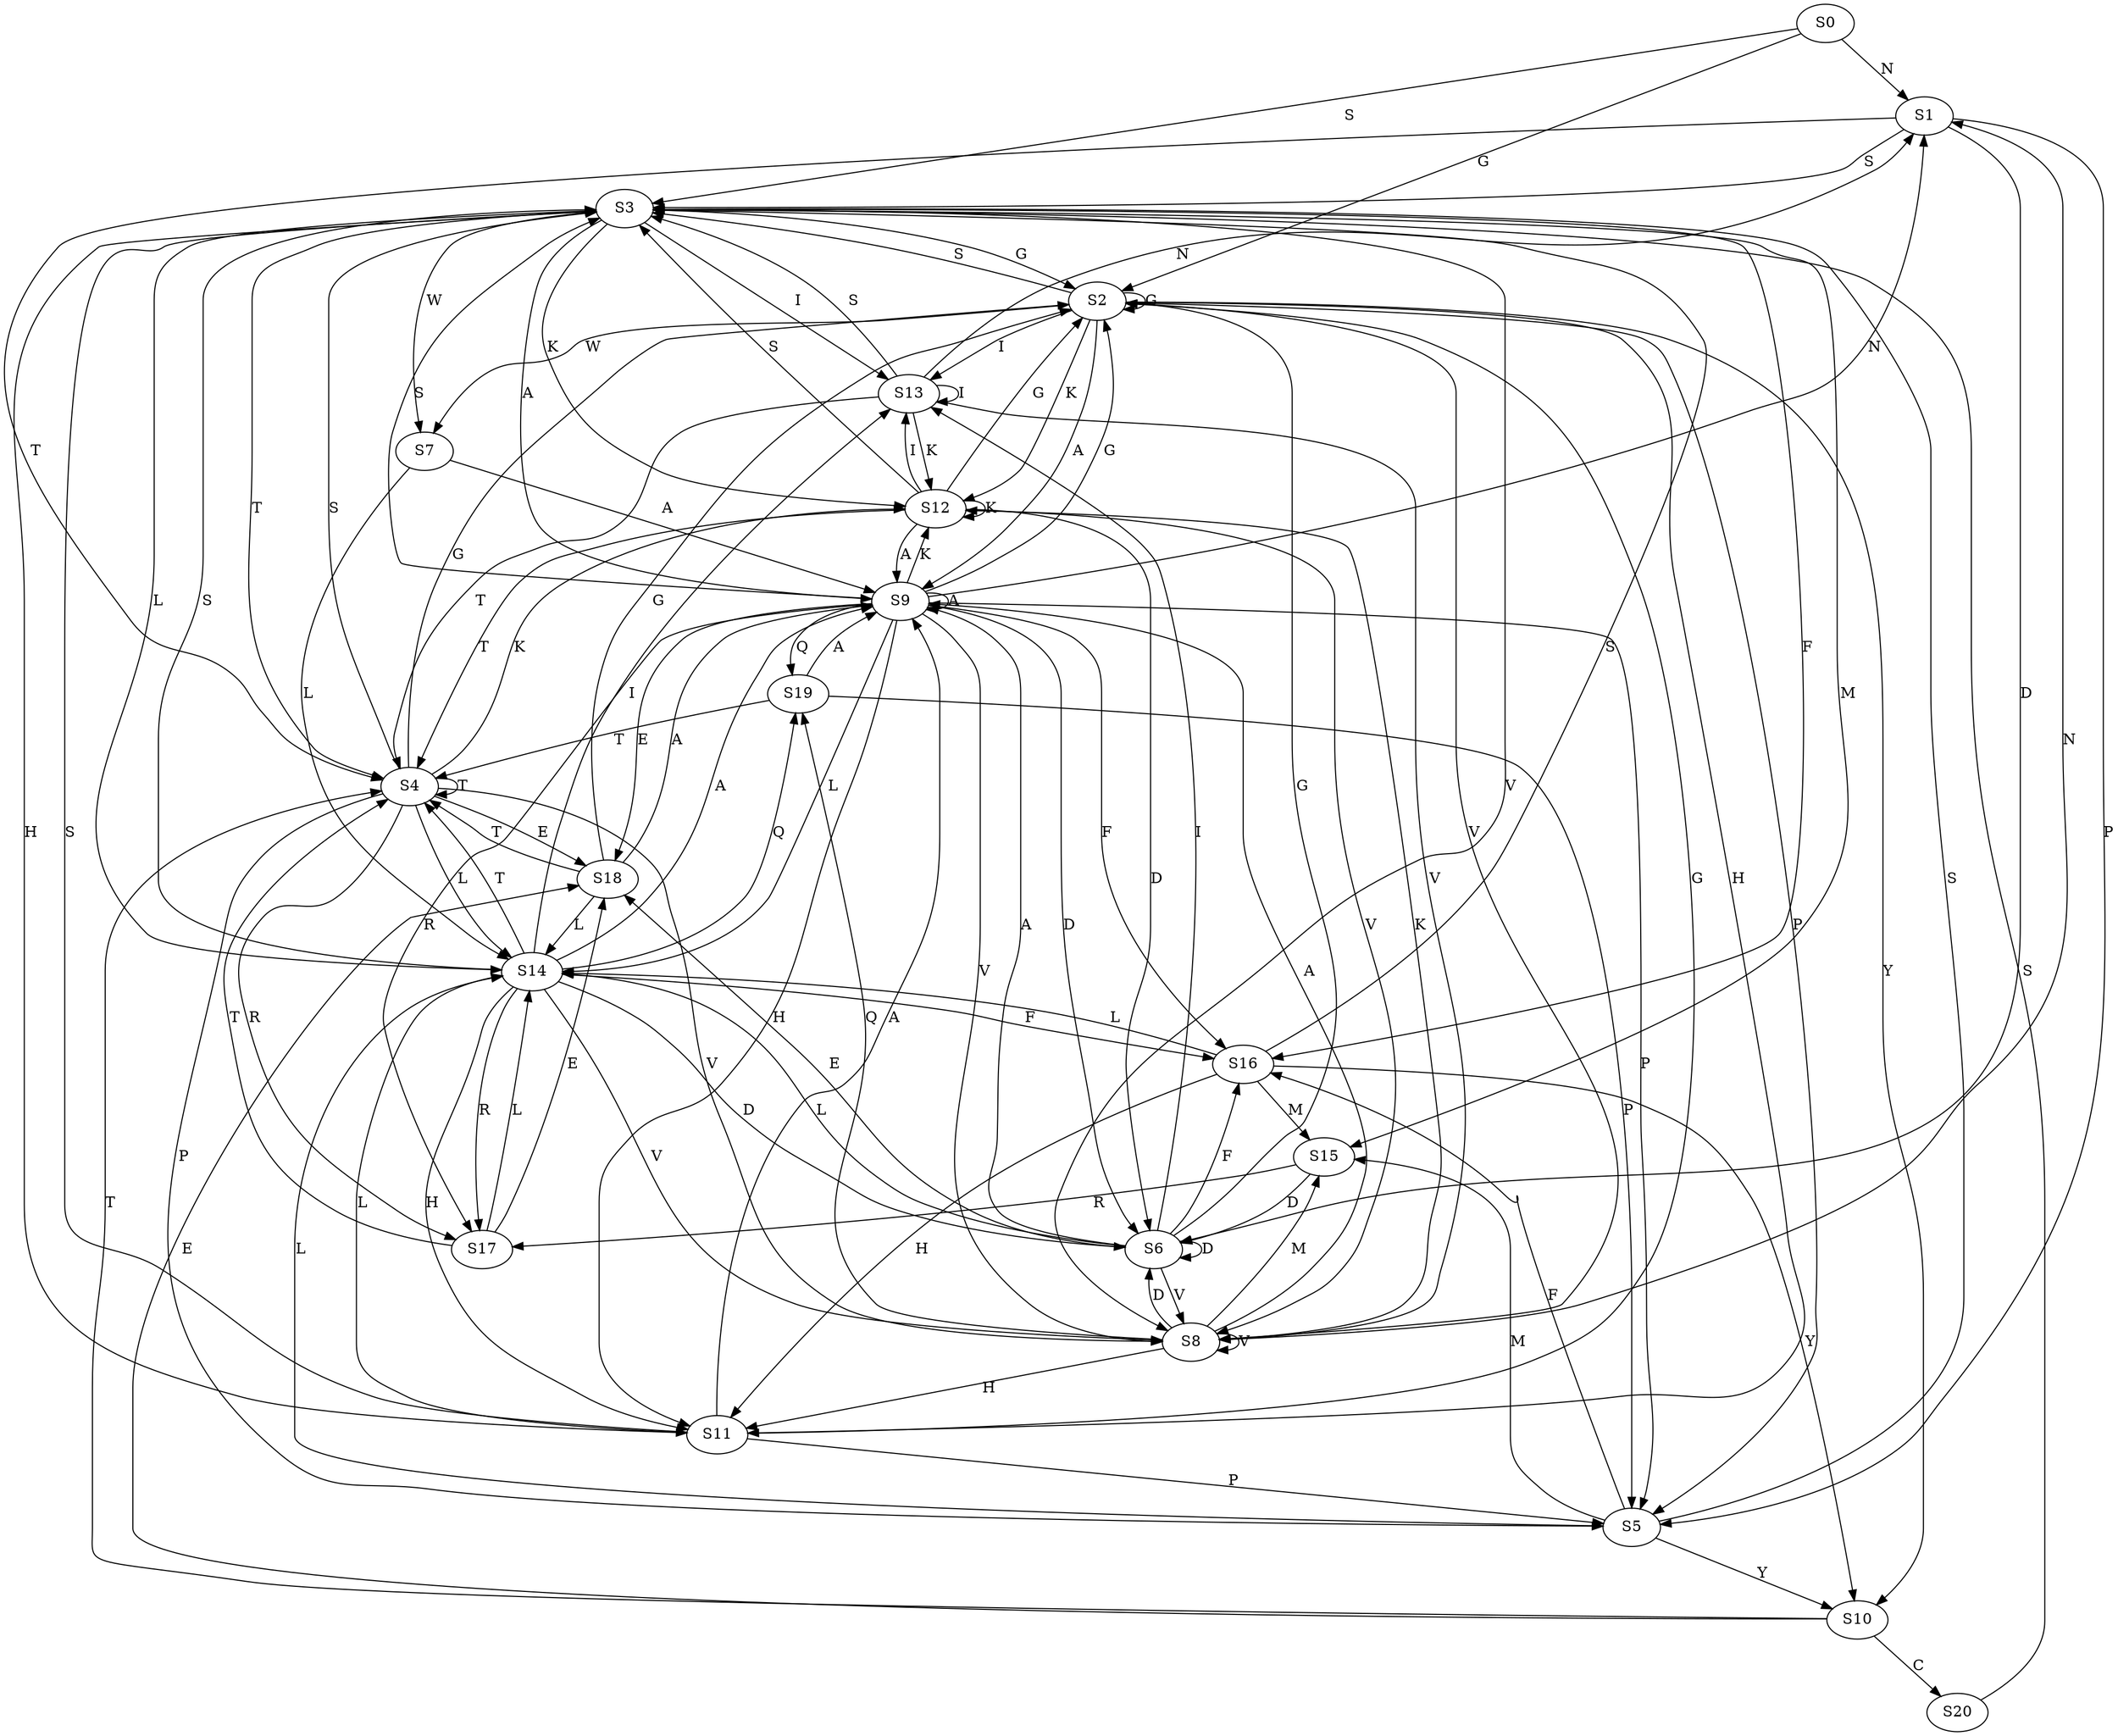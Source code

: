 strict digraph  {
	S0 -> S1 [ label = N ];
	S0 -> S2 [ label = G ];
	S0 -> S3 [ label = S ];
	S1 -> S4 [ label = T ];
	S1 -> S5 [ label = P ];
	S1 -> S3 [ label = S ];
	S1 -> S6 [ label = D ];
	S2 -> S7 [ label = W ];
	S2 -> S8 [ label = V ];
	S2 -> S9 [ label = A ];
	S2 -> S10 [ label = Y ];
	S2 -> S11 [ label = H ];
	S2 -> S12 [ label = K ];
	S2 -> S3 [ label = S ];
	S2 -> S13 [ label = I ];
	S2 -> S2 [ label = G ];
	S2 -> S5 [ label = P ];
	S3 -> S14 [ label = L ];
	S3 -> S2 [ label = G ];
	S3 -> S12 [ label = K ];
	S3 -> S9 [ label = A ];
	S3 -> S8 [ label = V ];
	S3 -> S15 [ label = M ];
	S3 -> S7 [ label = W ];
	S3 -> S13 [ label = I ];
	S3 -> S16 [ label = F ];
	S3 -> S11 [ label = H ];
	S3 -> S4 [ label = T ];
	S4 -> S12 [ label = K ];
	S4 -> S5 [ label = P ];
	S4 -> S4 [ label = T ];
	S4 -> S14 [ label = L ];
	S4 -> S17 [ label = R ];
	S4 -> S3 [ label = S ];
	S4 -> S2 [ label = G ];
	S4 -> S18 [ label = E ];
	S4 -> S8 [ label = V ];
	S5 -> S3 [ label = S ];
	S5 -> S16 [ label = F ];
	S5 -> S15 [ label = M ];
	S5 -> S14 [ label = L ];
	S5 -> S10 [ label = Y ];
	S6 -> S9 [ label = A ];
	S6 -> S16 [ label = F ];
	S6 -> S8 [ label = V ];
	S6 -> S6 [ label = D ];
	S6 -> S18 [ label = E ];
	S6 -> S14 [ label = L ];
	S6 -> S2 [ label = G ];
	S6 -> S13 [ label = I ];
	S7 -> S9 [ label = A ];
	S7 -> S14 [ label = L ];
	S8 -> S15 [ label = M ];
	S8 -> S1 [ label = N ];
	S8 -> S12 [ label = K ];
	S8 -> S19 [ label = Q ];
	S8 -> S9 [ label = A ];
	S8 -> S11 [ label = H ];
	S8 -> S6 [ label = D ];
	S8 -> S8 [ label = V ];
	S9 -> S5 [ label = P ];
	S9 -> S12 [ label = K ];
	S9 -> S9 [ label = A ];
	S9 -> S2 [ label = G ];
	S9 -> S11 [ label = H ];
	S9 -> S18 [ label = E ];
	S9 -> S3 [ label = S ];
	S9 -> S8 [ label = V ];
	S9 -> S6 [ label = D ];
	S9 -> S1 [ label = N ];
	S9 -> S16 [ label = F ];
	S9 -> S14 [ label = L ];
	S9 -> S19 [ label = Q ];
	S9 -> S17 [ label = R ];
	S10 -> S18 [ label = E ];
	S10 -> S4 [ label = T ];
	S10 -> S20 [ label = C ];
	S11 -> S9 [ label = A ];
	S11 -> S5 [ label = P ];
	S11 -> S3 [ label = S ];
	S11 -> S2 [ label = G ];
	S11 -> S14 [ label = L ];
	S12 -> S6 [ label = D ];
	S12 -> S8 [ label = V ];
	S12 -> S2 [ label = G ];
	S12 -> S4 [ label = T ];
	S12 -> S12 [ label = K ];
	S12 -> S13 [ label = I ];
	S12 -> S3 [ label = S ];
	S12 -> S9 [ label = A ];
	S13 -> S1 [ label = N ];
	S13 -> S12 [ label = K ];
	S13 -> S4 [ label = T ];
	S13 -> S13 [ label = I ];
	S13 -> S8 [ label = V ];
	S13 -> S3 [ label = S ];
	S14 -> S8 [ label = V ];
	S14 -> S9 [ label = A ];
	S14 -> S16 [ label = F ];
	S14 -> S6 [ label = D ];
	S14 -> S11 [ label = H ];
	S14 -> S3 [ label = S ];
	S14 -> S13 [ label = I ];
	S14 -> S4 [ label = T ];
	S14 -> S17 [ label = R ];
	S14 -> S19 [ label = Q ];
	S15 -> S17 [ label = R ];
	S15 -> S6 [ label = D ];
	S16 -> S15 [ label = M ];
	S16 -> S3 [ label = S ];
	S16 -> S10 [ label = Y ];
	S16 -> S11 [ label = H ];
	S16 -> S14 [ label = L ];
	S17 -> S18 [ label = E ];
	S17 -> S4 [ label = T ];
	S17 -> S14 [ label = L ];
	S18 -> S2 [ label = G ];
	S18 -> S9 [ label = A ];
	S18 -> S14 [ label = L ];
	S18 -> S4 [ label = T ];
	S19 -> S9 [ label = A ];
	S19 -> S4 [ label = T ];
	S19 -> S5 [ label = P ];
	S20 -> S3 [ label = S ];
}

